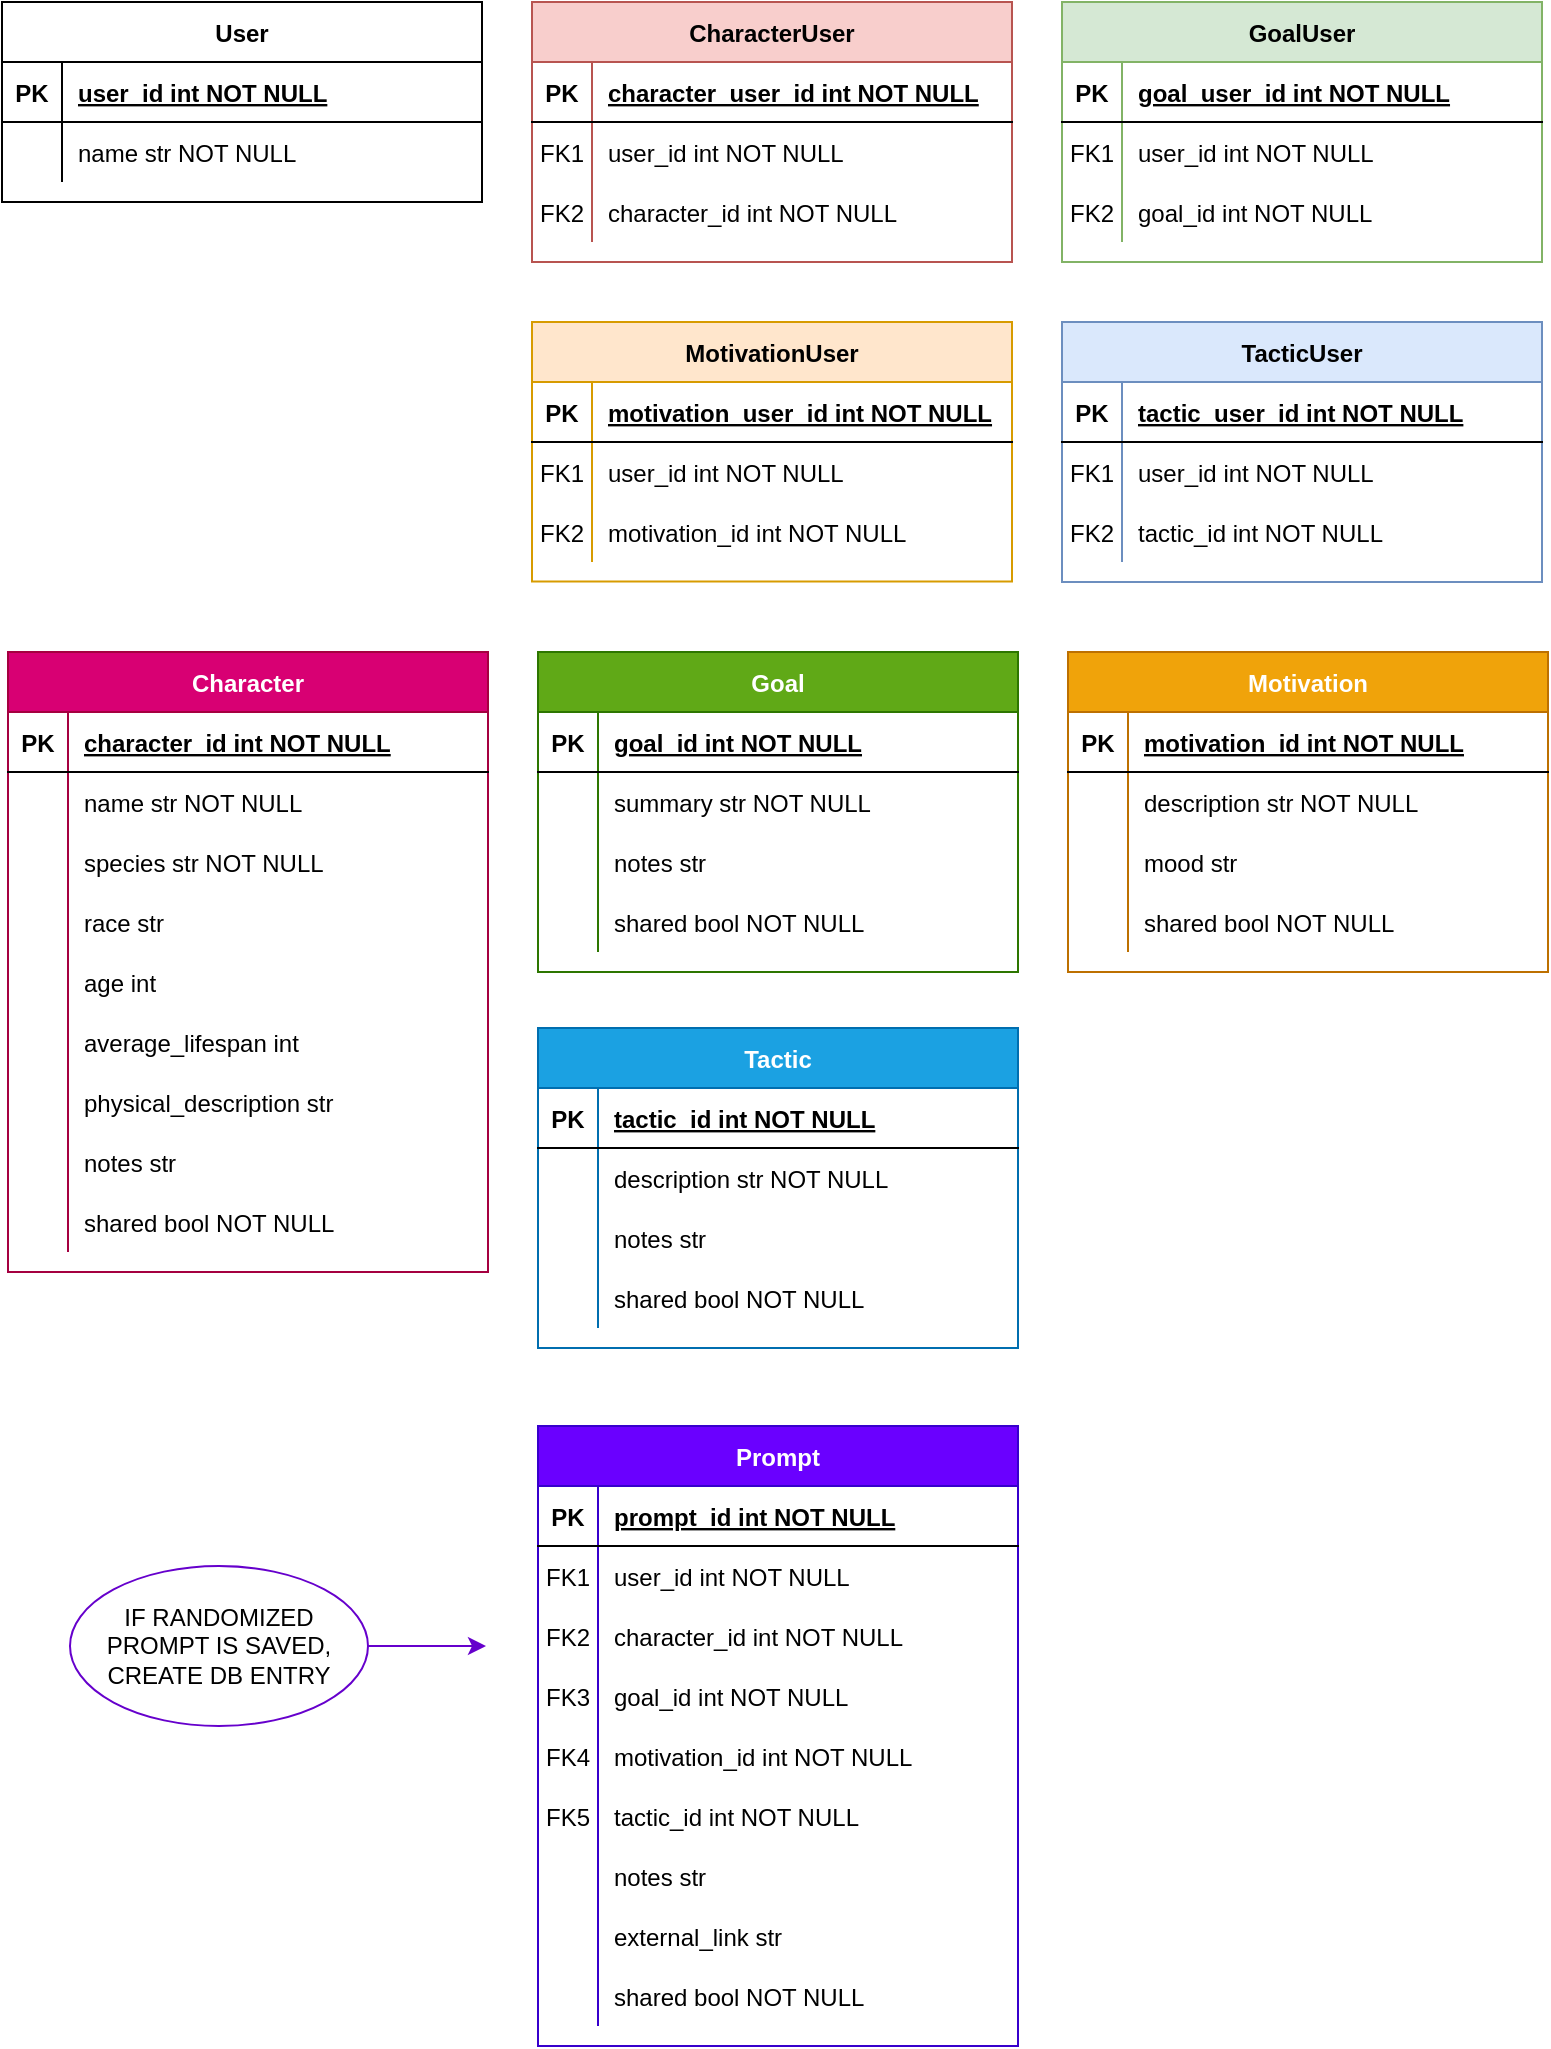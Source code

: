 <mxfile version="13.8.5" type="github">
  <diagram id="R2lEEEUBdFMjLlhIrx00" name="Page-1">
    <mxGraphModel dx="1138" dy="610" grid="0" gridSize="10" guides="1" tooltips="1" connect="1" arrows="1" fold="1" page="1" pageScale="1" pageWidth="850" pageHeight="1100" math="0" shadow="0" extFonts="Permanent Marker^https://fonts.googleapis.com/css?family=Permanent+Marker">
      <root>
        <mxCell id="0" />
        <mxCell id="1" parent="0" />
        <mxCell id="uJvdlF1b2mUdrFgOza4_-3" value="User" style="shape=table;startSize=30;container=1;collapsible=1;childLayout=tableLayout;fixedRows=1;rowLines=0;fontStyle=1;align=center;resizeLast=1;" parent="1" vertex="1">
          <mxGeometry x="40" y="37" width="240" height="100" as="geometry" />
        </mxCell>
        <mxCell id="uJvdlF1b2mUdrFgOza4_-4" value="" style="shape=partialRectangle;collapsible=0;dropTarget=0;pointerEvents=0;fillColor=none;points=[[0,0.5],[1,0.5]];portConstraint=eastwest;top=0;left=0;right=0;bottom=1;" parent="uJvdlF1b2mUdrFgOza4_-3" vertex="1">
          <mxGeometry y="30" width="240" height="30" as="geometry" />
        </mxCell>
        <mxCell id="uJvdlF1b2mUdrFgOza4_-5" value="PK" style="shape=partialRectangle;overflow=hidden;connectable=0;fillColor=none;top=0;left=0;bottom=0;right=0;fontStyle=1;" parent="uJvdlF1b2mUdrFgOza4_-4" vertex="1">
          <mxGeometry width="30" height="30" as="geometry" />
        </mxCell>
        <mxCell id="uJvdlF1b2mUdrFgOza4_-6" value="user_id int NOT NULL " style="shape=partialRectangle;overflow=hidden;connectable=0;fillColor=none;top=0;left=0;bottom=0;right=0;align=left;spacingLeft=6;fontStyle=5;" parent="uJvdlF1b2mUdrFgOza4_-4" vertex="1">
          <mxGeometry x="30" width="210" height="30" as="geometry" />
        </mxCell>
        <mxCell id="uJvdlF1b2mUdrFgOza4_-7" value="" style="shape=partialRectangle;collapsible=0;dropTarget=0;pointerEvents=0;fillColor=none;points=[[0,0.5],[1,0.5]];portConstraint=eastwest;top=0;left=0;right=0;bottom=0;" parent="uJvdlF1b2mUdrFgOza4_-3" vertex="1">
          <mxGeometry y="60" width="240" height="30" as="geometry" />
        </mxCell>
        <mxCell id="uJvdlF1b2mUdrFgOza4_-8" value="" style="shape=partialRectangle;overflow=hidden;connectable=0;fillColor=none;top=0;left=0;bottom=0;right=0;" parent="uJvdlF1b2mUdrFgOza4_-7" vertex="1">
          <mxGeometry width="30" height="30" as="geometry" />
        </mxCell>
        <mxCell id="uJvdlF1b2mUdrFgOza4_-9" value="name str NOT NULL" style="shape=partialRectangle;overflow=hidden;connectable=0;fillColor=none;top=0;left=0;bottom=0;right=0;align=left;spacingLeft=6;" parent="uJvdlF1b2mUdrFgOza4_-7" vertex="1">
          <mxGeometry x="30" width="210" height="30" as="geometry" />
        </mxCell>
        <mxCell id="C-vyLk0tnHw3VtMMgP7b-23" value="Character" style="shape=table;startSize=30;container=1;collapsible=1;childLayout=tableLayout;fixedRows=1;rowLines=0;fontStyle=1;align=center;resizeLast=1;swimlaneFillColor=none;fillColor=#d80073;strokeColor=#A50040;fontColor=#ffffff;" parent="1" vertex="1">
          <mxGeometry x="43" y="362" width="240" height="310" as="geometry">
            <mxRectangle x="120" y="120" width="100" height="30" as="alternateBounds" />
          </mxGeometry>
        </mxCell>
        <mxCell id="C-vyLk0tnHw3VtMMgP7b-24" value="" style="shape=partialRectangle;collapsible=0;dropTarget=0;pointerEvents=0;fillColor=none;points=[[0,0.5],[1,0.5]];portConstraint=eastwest;top=0;left=0;right=0;bottom=1;" parent="C-vyLk0tnHw3VtMMgP7b-23" vertex="1">
          <mxGeometry y="30" width="240" height="30" as="geometry" />
        </mxCell>
        <mxCell id="C-vyLk0tnHw3VtMMgP7b-25" value="PK" style="shape=partialRectangle;overflow=hidden;connectable=0;fillColor=none;top=0;left=0;bottom=0;right=0;fontStyle=1;" parent="C-vyLk0tnHw3VtMMgP7b-24" vertex="1">
          <mxGeometry width="30" height="30" as="geometry" />
        </mxCell>
        <mxCell id="C-vyLk0tnHw3VtMMgP7b-26" value="character_id int NOT NULL " style="shape=partialRectangle;overflow=hidden;connectable=0;fillColor=none;top=0;left=0;bottom=0;right=0;align=left;spacingLeft=6;fontStyle=5;" parent="C-vyLk0tnHw3VtMMgP7b-24" vertex="1">
          <mxGeometry x="30" width="210" height="30" as="geometry" />
        </mxCell>
        <mxCell id="C-vyLk0tnHw3VtMMgP7b-27" value="" style="shape=partialRectangle;collapsible=0;dropTarget=0;pointerEvents=0;fillColor=none;points=[[0,0.5],[1,0.5]];portConstraint=eastwest;top=0;left=0;right=0;bottom=0;" parent="C-vyLk0tnHw3VtMMgP7b-23" vertex="1">
          <mxGeometry y="60" width="240" height="30" as="geometry" />
        </mxCell>
        <mxCell id="C-vyLk0tnHw3VtMMgP7b-28" value="" style="shape=partialRectangle;overflow=hidden;connectable=0;fillColor=none;top=0;left=0;bottom=0;right=0;" parent="C-vyLk0tnHw3VtMMgP7b-27" vertex="1">
          <mxGeometry width="30" height="30" as="geometry" />
        </mxCell>
        <mxCell id="C-vyLk0tnHw3VtMMgP7b-29" value="name str NOT NULL" style="shape=partialRectangle;overflow=hidden;connectable=0;fillColor=none;top=0;left=0;bottom=0;right=0;align=left;spacingLeft=6;" parent="C-vyLk0tnHw3VtMMgP7b-27" vertex="1">
          <mxGeometry x="30" width="210" height="30" as="geometry" />
        </mxCell>
        <mxCell id="pZFOGReQUsmYjmohj3_J-4" value="" style="shape=partialRectangle;collapsible=0;dropTarget=0;pointerEvents=0;fillColor=none;points=[[0,0.5],[1,0.5]];portConstraint=eastwest;top=0;left=0;right=0;bottom=0;" parent="C-vyLk0tnHw3VtMMgP7b-23" vertex="1">
          <mxGeometry y="90" width="240" height="30" as="geometry" />
        </mxCell>
        <mxCell id="pZFOGReQUsmYjmohj3_J-5" value="" style="shape=partialRectangle;overflow=hidden;connectable=0;fillColor=none;top=0;left=0;bottom=0;right=0;" parent="pZFOGReQUsmYjmohj3_J-4" vertex="1">
          <mxGeometry width="30" height="30" as="geometry" />
        </mxCell>
        <mxCell id="pZFOGReQUsmYjmohj3_J-6" value="species str NOT NULL" style="shape=partialRectangle;overflow=hidden;connectable=0;fillColor=none;top=0;left=0;bottom=0;right=0;align=left;spacingLeft=6;" parent="pZFOGReQUsmYjmohj3_J-4" vertex="1">
          <mxGeometry x="30" width="210" height="30" as="geometry" />
        </mxCell>
        <mxCell id="pZFOGReQUsmYjmohj3_J-7" value="" style="shape=partialRectangle;collapsible=0;dropTarget=0;pointerEvents=0;fillColor=none;points=[[0,0.5],[1,0.5]];portConstraint=eastwest;top=0;left=0;right=0;bottom=0;" parent="C-vyLk0tnHw3VtMMgP7b-23" vertex="1">
          <mxGeometry y="120" width="240" height="30" as="geometry" />
        </mxCell>
        <mxCell id="pZFOGReQUsmYjmohj3_J-8" value="" style="shape=partialRectangle;overflow=hidden;connectable=0;fillColor=none;top=0;left=0;bottom=0;right=0;" parent="pZFOGReQUsmYjmohj3_J-7" vertex="1">
          <mxGeometry width="30" height="30" as="geometry" />
        </mxCell>
        <mxCell id="pZFOGReQUsmYjmohj3_J-9" value="race str" style="shape=partialRectangle;overflow=hidden;connectable=0;fillColor=none;top=0;left=0;bottom=0;right=0;align=left;spacingLeft=6;" parent="pZFOGReQUsmYjmohj3_J-7" vertex="1">
          <mxGeometry x="30" width="210" height="30" as="geometry" />
        </mxCell>
        <mxCell id="pZFOGReQUsmYjmohj3_J-10" value="" style="shape=partialRectangle;collapsible=0;dropTarget=0;pointerEvents=0;fillColor=none;points=[[0,0.5],[1,0.5]];portConstraint=eastwest;top=0;left=0;right=0;bottom=0;" parent="C-vyLk0tnHw3VtMMgP7b-23" vertex="1">
          <mxGeometry y="150" width="240" height="30" as="geometry" />
        </mxCell>
        <mxCell id="pZFOGReQUsmYjmohj3_J-11" value="" style="shape=partialRectangle;overflow=hidden;connectable=0;fillColor=none;top=0;left=0;bottom=0;right=0;" parent="pZFOGReQUsmYjmohj3_J-10" vertex="1">
          <mxGeometry width="30" height="30" as="geometry" />
        </mxCell>
        <mxCell id="pZFOGReQUsmYjmohj3_J-12" value="age int" style="shape=partialRectangle;overflow=hidden;connectable=0;fillColor=none;top=0;left=0;bottom=0;right=0;align=left;spacingLeft=6;" parent="pZFOGReQUsmYjmohj3_J-10" vertex="1">
          <mxGeometry x="30" width="210" height="30" as="geometry" />
        </mxCell>
        <mxCell id="pZFOGReQUsmYjmohj3_J-13" value="" style="shape=partialRectangle;collapsible=0;dropTarget=0;pointerEvents=0;fillColor=none;points=[[0,0.5],[1,0.5]];portConstraint=eastwest;top=0;left=0;right=0;bottom=0;" parent="C-vyLk0tnHw3VtMMgP7b-23" vertex="1">
          <mxGeometry y="180" width="240" height="30" as="geometry" />
        </mxCell>
        <mxCell id="pZFOGReQUsmYjmohj3_J-14" value="" style="shape=partialRectangle;overflow=hidden;connectable=0;fillColor=none;top=0;left=0;bottom=0;right=0;" parent="pZFOGReQUsmYjmohj3_J-13" vertex="1">
          <mxGeometry width="30" height="30" as="geometry" />
        </mxCell>
        <mxCell id="pZFOGReQUsmYjmohj3_J-15" value="average_lifespan int" style="shape=partialRectangle;overflow=hidden;connectable=0;fillColor=none;top=0;left=0;bottom=0;right=0;align=left;spacingLeft=6;" parent="pZFOGReQUsmYjmohj3_J-13" vertex="1">
          <mxGeometry x="30" width="210" height="30" as="geometry" />
        </mxCell>
        <mxCell id="pZFOGReQUsmYjmohj3_J-19" value="" style="shape=partialRectangle;collapsible=0;dropTarget=0;pointerEvents=0;fillColor=none;points=[[0,0.5],[1,0.5]];portConstraint=eastwest;top=0;left=0;right=0;bottom=0;" parent="C-vyLk0tnHw3VtMMgP7b-23" vertex="1">
          <mxGeometry y="210" width="240" height="30" as="geometry" />
        </mxCell>
        <mxCell id="pZFOGReQUsmYjmohj3_J-20" value="" style="shape=partialRectangle;overflow=hidden;connectable=0;fillColor=none;top=0;left=0;bottom=0;right=0;" parent="pZFOGReQUsmYjmohj3_J-19" vertex="1">
          <mxGeometry width="30" height="30" as="geometry" />
        </mxCell>
        <mxCell id="pZFOGReQUsmYjmohj3_J-21" value="physical_description str" style="shape=partialRectangle;overflow=hidden;connectable=0;fillColor=none;top=0;left=0;bottom=0;right=0;align=left;spacingLeft=6;" parent="pZFOGReQUsmYjmohj3_J-19" vertex="1">
          <mxGeometry x="30" width="210" height="30" as="geometry" />
        </mxCell>
        <mxCell id="pZFOGReQUsmYjmohj3_J-27" value="" style="shape=partialRectangle;collapsible=0;dropTarget=0;pointerEvents=0;fillColor=none;points=[[0,0.5],[1,0.5]];portConstraint=eastwest;top=0;left=0;right=0;bottom=0;" parent="C-vyLk0tnHw3VtMMgP7b-23" vertex="1">
          <mxGeometry y="240" width="240" height="30" as="geometry" />
        </mxCell>
        <mxCell id="pZFOGReQUsmYjmohj3_J-28" value="" style="shape=partialRectangle;overflow=hidden;connectable=0;fillColor=none;top=0;left=0;bottom=0;right=0;" parent="pZFOGReQUsmYjmohj3_J-27" vertex="1">
          <mxGeometry width="30" height="30" as="geometry" />
        </mxCell>
        <mxCell id="pZFOGReQUsmYjmohj3_J-29" value="notes str" style="shape=partialRectangle;overflow=hidden;connectable=0;fillColor=none;top=0;left=0;bottom=0;right=0;align=left;spacingLeft=6;" parent="pZFOGReQUsmYjmohj3_J-27" vertex="1">
          <mxGeometry x="30" width="210" height="30" as="geometry" />
        </mxCell>
        <mxCell id="P4Vx3YKcMHTVaxqF8o0k-19" value="" style="shape=partialRectangle;collapsible=0;dropTarget=0;pointerEvents=0;fillColor=none;points=[[0,0.5],[1,0.5]];portConstraint=eastwest;top=0;left=0;right=0;bottom=0;" vertex="1" parent="C-vyLk0tnHw3VtMMgP7b-23">
          <mxGeometry y="270" width="240" height="30" as="geometry" />
        </mxCell>
        <mxCell id="P4Vx3YKcMHTVaxqF8o0k-20" value="" style="shape=partialRectangle;overflow=hidden;connectable=0;fillColor=none;top=0;left=0;bottom=0;right=0;" vertex="1" parent="P4Vx3YKcMHTVaxqF8o0k-19">
          <mxGeometry width="30" height="30" as="geometry" />
        </mxCell>
        <mxCell id="P4Vx3YKcMHTVaxqF8o0k-21" value="shared bool NOT NULL" style="shape=partialRectangle;overflow=hidden;connectable=0;fillColor=none;top=0;left=0;bottom=0;right=0;align=left;spacingLeft=6;" vertex="1" parent="P4Vx3YKcMHTVaxqF8o0k-19">
          <mxGeometry x="30" width="210" height="30" as="geometry" />
        </mxCell>
        <mxCell id="C-vyLk0tnHw3VtMMgP7b-13" value="Goal" style="shape=table;startSize=30;container=1;collapsible=1;childLayout=tableLayout;fixedRows=1;rowLines=0;fontStyle=1;align=center;resizeLast=1;fillColor=#60a917;strokeColor=#2D7600;fontColor=#ffffff;" parent="1" vertex="1">
          <mxGeometry x="308" y="362" width="240" height="160" as="geometry" />
        </mxCell>
        <mxCell id="C-vyLk0tnHw3VtMMgP7b-14" value="" style="shape=partialRectangle;collapsible=0;dropTarget=0;pointerEvents=0;fillColor=none;points=[[0,0.5],[1,0.5]];portConstraint=eastwest;top=0;left=0;right=0;bottom=1;" parent="C-vyLk0tnHw3VtMMgP7b-13" vertex="1">
          <mxGeometry y="30" width="240" height="30" as="geometry" />
        </mxCell>
        <mxCell id="C-vyLk0tnHw3VtMMgP7b-15" value="PK" style="shape=partialRectangle;overflow=hidden;connectable=0;fillColor=none;top=0;left=0;bottom=0;right=0;fontStyle=1;" parent="C-vyLk0tnHw3VtMMgP7b-14" vertex="1">
          <mxGeometry width="30" height="30" as="geometry" />
        </mxCell>
        <mxCell id="C-vyLk0tnHw3VtMMgP7b-16" value="goal_id int NOT NULL " style="shape=partialRectangle;overflow=hidden;connectable=0;fillColor=none;top=0;left=0;bottom=0;right=0;align=left;spacingLeft=6;fontStyle=5;" parent="C-vyLk0tnHw3VtMMgP7b-14" vertex="1">
          <mxGeometry x="30" width="210" height="30" as="geometry" />
        </mxCell>
        <mxCell id="C-vyLk0tnHw3VtMMgP7b-20" value="" style="shape=partialRectangle;collapsible=0;dropTarget=0;pointerEvents=0;fillColor=none;points=[[0,0.5],[1,0.5]];portConstraint=eastwest;top=0;left=0;right=0;bottom=0;" parent="C-vyLk0tnHw3VtMMgP7b-13" vertex="1">
          <mxGeometry y="60" width="240" height="30" as="geometry" />
        </mxCell>
        <mxCell id="C-vyLk0tnHw3VtMMgP7b-21" value="" style="shape=partialRectangle;overflow=hidden;connectable=0;fillColor=none;top=0;left=0;bottom=0;right=0;" parent="C-vyLk0tnHw3VtMMgP7b-20" vertex="1">
          <mxGeometry width="30" height="30" as="geometry" />
        </mxCell>
        <mxCell id="C-vyLk0tnHw3VtMMgP7b-22" value="summary str NOT NULL" style="shape=partialRectangle;overflow=hidden;connectable=0;fillColor=none;top=0;left=0;bottom=0;right=0;align=left;spacingLeft=6;" parent="C-vyLk0tnHw3VtMMgP7b-20" vertex="1">
          <mxGeometry x="30" width="210" height="30" as="geometry" />
        </mxCell>
        <mxCell id="pZFOGReQUsmYjmohj3_J-16" value="" style="shape=partialRectangle;collapsible=0;dropTarget=0;pointerEvents=0;fillColor=none;points=[[0,0.5],[1,0.5]];portConstraint=eastwest;top=0;left=0;right=0;bottom=0;" parent="C-vyLk0tnHw3VtMMgP7b-13" vertex="1">
          <mxGeometry y="90" width="240" height="30" as="geometry" />
        </mxCell>
        <mxCell id="pZFOGReQUsmYjmohj3_J-17" value="" style="shape=partialRectangle;overflow=hidden;connectable=0;fillColor=none;top=0;left=0;bottom=0;right=0;" parent="pZFOGReQUsmYjmohj3_J-16" vertex="1">
          <mxGeometry width="30" height="30" as="geometry" />
        </mxCell>
        <mxCell id="pZFOGReQUsmYjmohj3_J-18" value="notes str" style="shape=partialRectangle;overflow=hidden;connectable=0;fillColor=none;top=0;left=0;bottom=0;right=0;align=left;spacingLeft=6;" parent="pZFOGReQUsmYjmohj3_J-16" vertex="1">
          <mxGeometry x="30" width="210" height="30" as="geometry" />
        </mxCell>
        <mxCell id="P4Vx3YKcMHTVaxqF8o0k-3" value="" style="shape=partialRectangle;collapsible=0;dropTarget=0;pointerEvents=0;fillColor=none;points=[[0,0.5],[1,0.5]];portConstraint=eastwest;top=0;left=0;right=0;bottom=0;" vertex="1" parent="C-vyLk0tnHw3VtMMgP7b-13">
          <mxGeometry y="120" width="240" height="30" as="geometry" />
        </mxCell>
        <mxCell id="P4Vx3YKcMHTVaxqF8o0k-4" value="" style="shape=partialRectangle;overflow=hidden;connectable=0;fillColor=none;top=0;left=0;bottom=0;right=0;" vertex="1" parent="P4Vx3YKcMHTVaxqF8o0k-3">
          <mxGeometry width="30" height="30" as="geometry" />
        </mxCell>
        <mxCell id="P4Vx3YKcMHTVaxqF8o0k-5" value="shared bool NOT NULL" style="shape=partialRectangle;overflow=hidden;connectable=0;fillColor=none;top=0;left=0;bottom=0;right=0;align=left;spacingLeft=6;" vertex="1" parent="P4Vx3YKcMHTVaxqF8o0k-3">
          <mxGeometry x="30" width="210" height="30" as="geometry" />
        </mxCell>
        <mxCell id="C-vyLk0tnHw3VtMMgP7b-2" value="Motivation" style="shape=table;startSize=30;container=1;collapsible=1;childLayout=tableLayout;fixedRows=1;rowLines=0;fontStyle=1;align=center;resizeLast=1;fillColor=#f0a30a;strokeColor=#BD7000;fontColor=#ffffff;" parent="1" vertex="1">
          <mxGeometry x="573" y="362" width="240" height="160" as="geometry" />
        </mxCell>
        <mxCell id="C-vyLk0tnHw3VtMMgP7b-3" value="" style="shape=partialRectangle;collapsible=0;dropTarget=0;pointerEvents=0;fillColor=none;points=[[0,0.5],[1,0.5]];portConstraint=eastwest;top=0;left=0;right=0;bottom=1;" parent="C-vyLk0tnHw3VtMMgP7b-2" vertex="1">
          <mxGeometry y="30" width="240" height="30" as="geometry" />
        </mxCell>
        <mxCell id="C-vyLk0tnHw3VtMMgP7b-4" value="PK" style="shape=partialRectangle;overflow=hidden;connectable=0;fillColor=none;top=0;left=0;bottom=0;right=0;fontStyle=1;" parent="C-vyLk0tnHw3VtMMgP7b-3" vertex="1">
          <mxGeometry width="30" height="30" as="geometry" />
        </mxCell>
        <mxCell id="C-vyLk0tnHw3VtMMgP7b-5" value="motivation_id int NOT NULL " style="shape=partialRectangle;overflow=hidden;connectable=0;fillColor=none;top=0;left=0;bottom=0;right=0;align=left;spacingLeft=6;fontStyle=5;" parent="C-vyLk0tnHw3VtMMgP7b-3" vertex="1">
          <mxGeometry x="30" width="210" height="30" as="geometry" />
        </mxCell>
        <mxCell id="pZFOGReQUsmYjmohj3_J-1" value="" style="shape=partialRectangle;collapsible=0;dropTarget=0;pointerEvents=0;fillColor=none;points=[[0,0.5],[1,0.5]];portConstraint=eastwest;top=0;left=0;right=0;bottom=0;" parent="C-vyLk0tnHw3VtMMgP7b-2" vertex="1">
          <mxGeometry y="60" width="240" height="30" as="geometry" />
        </mxCell>
        <mxCell id="pZFOGReQUsmYjmohj3_J-2" value="" style="shape=partialRectangle;overflow=hidden;connectable=0;fillColor=none;top=0;left=0;bottom=0;right=0;" parent="pZFOGReQUsmYjmohj3_J-1" vertex="1">
          <mxGeometry width="30" height="30" as="geometry" />
        </mxCell>
        <mxCell id="pZFOGReQUsmYjmohj3_J-3" value="description str NOT NULL" style="shape=partialRectangle;overflow=hidden;connectable=0;fillColor=none;top=0;left=0;bottom=0;right=0;align=left;spacingLeft=6;" parent="pZFOGReQUsmYjmohj3_J-1" vertex="1">
          <mxGeometry x="30" width="210" height="30" as="geometry" />
        </mxCell>
        <mxCell id="pZFOGReQUsmYjmohj3_J-22" value="" style="shape=partialRectangle;collapsible=0;dropTarget=0;pointerEvents=0;fillColor=none;points=[[0,0.5],[1,0.5]];portConstraint=eastwest;top=0;left=0;right=0;bottom=0;" parent="C-vyLk0tnHw3VtMMgP7b-2" vertex="1">
          <mxGeometry y="90" width="240" height="30" as="geometry" />
        </mxCell>
        <mxCell id="pZFOGReQUsmYjmohj3_J-23" value="" style="shape=partialRectangle;overflow=hidden;connectable=0;fillColor=none;top=0;left=0;bottom=0;right=0;" parent="pZFOGReQUsmYjmohj3_J-22" vertex="1">
          <mxGeometry width="30" height="30" as="geometry" />
        </mxCell>
        <mxCell id="pZFOGReQUsmYjmohj3_J-24" value="mood str" style="shape=partialRectangle;overflow=hidden;connectable=0;fillColor=none;top=0;left=0;bottom=0;right=0;align=left;spacingLeft=6;" parent="pZFOGReQUsmYjmohj3_J-22" vertex="1">
          <mxGeometry x="30" width="210" height="30" as="geometry" />
        </mxCell>
        <mxCell id="P4Vx3YKcMHTVaxqF8o0k-16" value="" style="shape=partialRectangle;collapsible=0;dropTarget=0;pointerEvents=0;fillColor=none;points=[[0,0.5],[1,0.5]];portConstraint=eastwest;top=0;left=0;right=0;bottom=0;" vertex="1" parent="C-vyLk0tnHw3VtMMgP7b-2">
          <mxGeometry y="120" width="240" height="30" as="geometry" />
        </mxCell>
        <mxCell id="P4Vx3YKcMHTVaxqF8o0k-17" value="" style="shape=partialRectangle;overflow=hidden;connectable=0;fillColor=none;top=0;left=0;bottom=0;right=0;" vertex="1" parent="P4Vx3YKcMHTVaxqF8o0k-16">
          <mxGeometry width="30" height="30" as="geometry" />
        </mxCell>
        <mxCell id="P4Vx3YKcMHTVaxqF8o0k-18" value="shared bool NOT NULL" style="shape=partialRectangle;overflow=hidden;connectable=0;fillColor=none;top=0;left=0;bottom=0;right=0;align=left;spacingLeft=6;" vertex="1" parent="P4Vx3YKcMHTVaxqF8o0k-16">
          <mxGeometry x="30" width="210" height="30" as="geometry" />
        </mxCell>
        <mxCell id="uJvdlF1b2mUdrFgOza4_-52" value="Tactic" style="shape=table;startSize=30;container=1;collapsible=1;childLayout=tableLayout;fixedRows=1;rowLines=0;fontStyle=1;align=center;resizeLast=1;fillColor=#1ba1e2;strokeColor=#006EAF;fontColor=#ffffff;" parent="1" vertex="1">
          <mxGeometry x="308" y="550" width="240" height="160" as="geometry" />
        </mxCell>
        <mxCell id="uJvdlF1b2mUdrFgOza4_-53" value="" style="shape=partialRectangle;collapsible=0;dropTarget=0;pointerEvents=0;fillColor=none;points=[[0,0.5],[1,0.5]];portConstraint=eastwest;top=0;left=0;right=0;bottom=1;" parent="uJvdlF1b2mUdrFgOza4_-52" vertex="1">
          <mxGeometry y="30" width="240" height="30" as="geometry" />
        </mxCell>
        <mxCell id="uJvdlF1b2mUdrFgOza4_-54" value="PK" style="shape=partialRectangle;overflow=hidden;connectable=0;fillColor=none;top=0;left=0;bottom=0;right=0;fontStyle=1;" parent="uJvdlF1b2mUdrFgOza4_-53" vertex="1">
          <mxGeometry width="30" height="30" as="geometry" />
        </mxCell>
        <mxCell id="uJvdlF1b2mUdrFgOza4_-55" value="tactic_id int NOT NULL " style="shape=partialRectangle;overflow=hidden;connectable=0;fillColor=none;top=0;left=0;bottom=0;right=0;align=left;spacingLeft=6;fontStyle=5;" parent="uJvdlF1b2mUdrFgOza4_-53" vertex="1">
          <mxGeometry x="30" width="210" height="30" as="geometry" />
        </mxCell>
        <mxCell id="uJvdlF1b2mUdrFgOza4_-56" value="" style="shape=partialRectangle;collapsible=0;dropTarget=0;pointerEvents=0;fillColor=none;points=[[0,0.5],[1,0.5]];portConstraint=eastwest;top=0;left=0;right=0;bottom=0;" parent="uJvdlF1b2mUdrFgOza4_-52" vertex="1">
          <mxGeometry y="60" width="240" height="30" as="geometry" />
        </mxCell>
        <mxCell id="uJvdlF1b2mUdrFgOza4_-57" value="" style="shape=partialRectangle;overflow=hidden;connectable=0;fillColor=none;top=0;left=0;bottom=0;right=0;" parent="uJvdlF1b2mUdrFgOza4_-56" vertex="1">
          <mxGeometry width="30" height="30" as="geometry" />
        </mxCell>
        <mxCell id="uJvdlF1b2mUdrFgOza4_-58" value="description str NOT NULL" style="shape=partialRectangle;overflow=hidden;connectable=0;fillColor=none;top=0;left=0;bottom=0;right=0;align=left;spacingLeft=6;" parent="uJvdlF1b2mUdrFgOza4_-56" vertex="1">
          <mxGeometry x="30" width="210" height="30" as="geometry" />
        </mxCell>
        <mxCell id="uJvdlF1b2mUdrFgOza4_-59" value="" style="shape=partialRectangle;collapsible=0;dropTarget=0;pointerEvents=0;fillColor=none;points=[[0,0.5],[1,0.5]];portConstraint=eastwest;top=0;left=0;right=0;bottom=0;" parent="uJvdlF1b2mUdrFgOza4_-52" vertex="1">
          <mxGeometry y="90" width="240" height="30" as="geometry" />
        </mxCell>
        <mxCell id="uJvdlF1b2mUdrFgOza4_-60" value="" style="shape=partialRectangle;overflow=hidden;connectable=0;fillColor=none;top=0;left=0;bottom=0;right=0;" parent="uJvdlF1b2mUdrFgOza4_-59" vertex="1">
          <mxGeometry width="30" height="30" as="geometry" />
        </mxCell>
        <mxCell id="uJvdlF1b2mUdrFgOza4_-61" value="notes str" style="shape=partialRectangle;overflow=hidden;connectable=0;fillColor=none;top=0;left=0;bottom=0;right=0;align=left;spacingLeft=6;" parent="uJvdlF1b2mUdrFgOza4_-59" vertex="1">
          <mxGeometry x="30" width="210" height="30" as="geometry" />
        </mxCell>
        <mxCell id="P4Vx3YKcMHTVaxqF8o0k-22" value="" style="shape=partialRectangle;collapsible=0;dropTarget=0;pointerEvents=0;fillColor=none;points=[[0,0.5],[1,0.5]];portConstraint=eastwest;top=0;left=0;right=0;bottom=0;" vertex="1" parent="uJvdlF1b2mUdrFgOza4_-52">
          <mxGeometry y="120" width="240" height="30" as="geometry" />
        </mxCell>
        <mxCell id="P4Vx3YKcMHTVaxqF8o0k-23" value="" style="shape=partialRectangle;overflow=hidden;connectable=0;fillColor=none;top=0;left=0;bottom=0;right=0;" vertex="1" parent="P4Vx3YKcMHTVaxqF8o0k-22">
          <mxGeometry width="30" height="30" as="geometry" />
        </mxCell>
        <mxCell id="P4Vx3YKcMHTVaxqF8o0k-24" value="shared bool NOT NULL" style="shape=partialRectangle;overflow=hidden;connectable=0;fillColor=none;top=0;left=0;bottom=0;right=0;align=left;spacingLeft=6;" vertex="1" parent="P4Vx3YKcMHTVaxqF8o0k-22">
          <mxGeometry x="30" width="210" height="30" as="geometry" />
        </mxCell>
        <mxCell id="uJvdlF1b2mUdrFgOza4_-62" value="CharacterUser" style="shape=table;startSize=30;container=1;collapsible=1;childLayout=tableLayout;fixedRows=1;rowLines=0;fontStyle=1;align=center;resizeLast=1;fillColor=#f8cecc;strokeColor=#b85450;" parent="1" vertex="1">
          <mxGeometry x="305" y="37" width="240" height="130" as="geometry" />
        </mxCell>
        <mxCell id="uJvdlF1b2mUdrFgOza4_-63" value="" style="shape=partialRectangle;collapsible=0;dropTarget=0;pointerEvents=0;fillColor=none;points=[[0,0.5],[1,0.5]];portConstraint=eastwest;top=0;left=0;right=0;bottom=1;" parent="uJvdlF1b2mUdrFgOza4_-62" vertex="1">
          <mxGeometry y="30" width="240" height="30" as="geometry" />
        </mxCell>
        <mxCell id="uJvdlF1b2mUdrFgOza4_-64" value="PK" style="shape=partialRectangle;overflow=hidden;connectable=0;fillColor=none;top=0;left=0;bottom=0;right=0;fontStyle=1;" parent="uJvdlF1b2mUdrFgOza4_-63" vertex="1">
          <mxGeometry width="30" height="30" as="geometry" />
        </mxCell>
        <mxCell id="uJvdlF1b2mUdrFgOza4_-65" value="character_user_id int NOT NULL " style="shape=partialRectangle;overflow=hidden;connectable=0;fillColor=none;top=0;left=0;bottom=0;right=0;align=left;spacingLeft=6;fontStyle=5;" parent="uJvdlF1b2mUdrFgOza4_-63" vertex="1">
          <mxGeometry x="30" width="210" height="30" as="geometry" />
        </mxCell>
        <mxCell id="uJvdlF1b2mUdrFgOza4_-66" value="" style="shape=partialRectangle;collapsible=0;dropTarget=0;pointerEvents=0;fillColor=none;points=[[0,0.5],[1,0.5]];portConstraint=eastwest;top=0;left=0;right=0;bottom=0;" parent="uJvdlF1b2mUdrFgOza4_-62" vertex="1">
          <mxGeometry y="60" width="240" height="30" as="geometry" />
        </mxCell>
        <mxCell id="uJvdlF1b2mUdrFgOza4_-67" value="FK1" style="shape=partialRectangle;overflow=hidden;connectable=0;fillColor=none;top=0;left=0;bottom=0;right=0;" parent="uJvdlF1b2mUdrFgOza4_-66" vertex="1">
          <mxGeometry width="30" height="30" as="geometry" />
        </mxCell>
        <mxCell id="uJvdlF1b2mUdrFgOza4_-68" value="user_id int NOT NULL" style="shape=partialRectangle;overflow=hidden;connectable=0;fillColor=none;top=0;left=0;bottom=0;right=0;align=left;spacingLeft=6;" parent="uJvdlF1b2mUdrFgOza4_-66" vertex="1">
          <mxGeometry x="30" width="210" height="30" as="geometry" />
        </mxCell>
        <mxCell id="uJvdlF1b2mUdrFgOza4_-99" value="" style="shape=partialRectangle;collapsible=0;dropTarget=0;pointerEvents=0;fillColor=none;points=[[0,0.5],[1,0.5]];portConstraint=eastwest;top=0;left=0;right=0;bottom=0;" parent="uJvdlF1b2mUdrFgOza4_-62" vertex="1">
          <mxGeometry y="90" width="240" height="30" as="geometry" />
        </mxCell>
        <mxCell id="uJvdlF1b2mUdrFgOza4_-100" value="FK2" style="shape=partialRectangle;overflow=hidden;connectable=0;fillColor=none;top=0;left=0;bottom=0;right=0;" parent="uJvdlF1b2mUdrFgOza4_-99" vertex="1">
          <mxGeometry width="30" height="30" as="geometry" />
        </mxCell>
        <mxCell id="uJvdlF1b2mUdrFgOza4_-101" value="character_id int NOT NULL" style="shape=partialRectangle;overflow=hidden;connectable=0;fillColor=none;top=0;left=0;bottom=0;right=0;align=left;spacingLeft=6;" parent="uJvdlF1b2mUdrFgOza4_-99" vertex="1">
          <mxGeometry x="30" width="210" height="30" as="geometry" />
        </mxCell>
        <mxCell id="uJvdlF1b2mUdrFgOza4_-83" value="TacticUser" style="shape=table;startSize=30;container=1;collapsible=1;childLayout=tableLayout;fixedRows=1;rowLines=0;fontStyle=1;align=center;resizeLast=1;fillColor=#dae8fc;strokeColor=#6c8ebf;" parent="1" vertex="1">
          <mxGeometry x="570" y="197" width="240" height="130" as="geometry" />
        </mxCell>
        <mxCell id="uJvdlF1b2mUdrFgOza4_-84" value="" style="shape=partialRectangle;collapsible=0;dropTarget=0;pointerEvents=0;fillColor=none;points=[[0,0.5],[1,0.5]];portConstraint=eastwest;top=0;left=0;right=0;bottom=1;" parent="uJvdlF1b2mUdrFgOza4_-83" vertex="1">
          <mxGeometry y="30" width="240" height="30" as="geometry" />
        </mxCell>
        <mxCell id="uJvdlF1b2mUdrFgOza4_-85" value="PK" style="shape=partialRectangle;overflow=hidden;connectable=0;fillColor=none;top=0;left=0;bottom=0;right=0;fontStyle=1;" parent="uJvdlF1b2mUdrFgOza4_-84" vertex="1">
          <mxGeometry width="30" height="30" as="geometry" />
        </mxCell>
        <mxCell id="uJvdlF1b2mUdrFgOza4_-86" value="tactic_user_id int NOT NULL " style="shape=partialRectangle;overflow=hidden;connectable=0;fillColor=none;top=0;left=0;bottom=0;right=0;align=left;spacingLeft=6;fontStyle=5;" parent="uJvdlF1b2mUdrFgOza4_-84" vertex="1">
          <mxGeometry x="30" width="210" height="30" as="geometry" />
        </mxCell>
        <mxCell id="uJvdlF1b2mUdrFgOza4_-87" value="" style="shape=partialRectangle;collapsible=0;dropTarget=0;pointerEvents=0;fillColor=none;points=[[0,0.5],[1,0.5]];portConstraint=eastwest;top=0;left=0;right=0;bottom=0;" parent="uJvdlF1b2mUdrFgOza4_-83" vertex="1">
          <mxGeometry y="60" width="240" height="30" as="geometry" />
        </mxCell>
        <mxCell id="uJvdlF1b2mUdrFgOza4_-88" value="FK1" style="shape=partialRectangle;overflow=hidden;connectable=0;fillColor=none;top=0;left=0;bottom=0;right=0;" parent="uJvdlF1b2mUdrFgOza4_-87" vertex="1">
          <mxGeometry width="30" height="30" as="geometry" />
        </mxCell>
        <mxCell id="uJvdlF1b2mUdrFgOza4_-89" value="user_id int NOT NULL" style="shape=partialRectangle;overflow=hidden;connectable=0;fillColor=none;top=0;left=0;bottom=0;right=0;align=left;spacingLeft=6;" parent="uJvdlF1b2mUdrFgOza4_-87" vertex="1">
          <mxGeometry x="30" width="210" height="30" as="geometry" />
        </mxCell>
        <mxCell id="uJvdlF1b2mUdrFgOza4_-90" value="" style="shape=partialRectangle;collapsible=0;dropTarget=0;pointerEvents=0;fillColor=none;points=[[0,0.5],[1,0.5]];portConstraint=eastwest;top=0;left=0;right=0;bottom=0;" parent="uJvdlF1b2mUdrFgOza4_-83" vertex="1">
          <mxGeometry y="90" width="240" height="30" as="geometry" />
        </mxCell>
        <mxCell id="uJvdlF1b2mUdrFgOza4_-91" value="FK2" style="shape=partialRectangle;overflow=hidden;connectable=0;fillColor=none;top=0;left=0;bottom=0;right=0;" parent="uJvdlF1b2mUdrFgOza4_-90" vertex="1">
          <mxGeometry width="30" height="30" as="geometry" />
        </mxCell>
        <mxCell id="uJvdlF1b2mUdrFgOza4_-92" value="tactic_id int NOT NULL" style="shape=partialRectangle;overflow=hidden;connectable=0;fillColor=none;top=0;left=0;bottom=0;right=0;align=left;spacingLeft=6;" parent="uJvdlF1b2mUdrFgOza4_-90" vertex="1">
          <mxGeometry x="30" width="210" height="30" as="geometry" />
        </mxCell>
        <mxCell id="uJvdlF1b2mUdrFgOza4_-69" value="GoalUser" style="shape=table;startSize=30;container=1;collapsible=1;childLayout=tableLayout;fixedRows=1;rowLines=0;fontStyle=1;align=center;resizeLast=1;fillColor=#d5e8d4;strokeColor=#82b366;" parent="1" vertex="1">
          <mxGeometry x="570" y="37" width="240" height="130" as="geometry" />
        </mxCell>
        <mxCell id="uJvdlF1b2mUdrFgOza4_-70" value="" style="shape=partialRectangle;collapsible=0;dropTarget=0;pointerEvents=0;fillColor=none;points=[[0,0.5],[1,0.5]];portConstraint=eastwest;top=0;left=0;right=0;bottom=1;" parent="uJvdlF1b2mUdrFgOza4_-69" vertex="1">
          <mxGeometry y="30" width="240" height="30" as="geometry" />
        </mxCell>
        <mxCell id="uJvdlF1b2mUdrFgOza4_-71" value="PK" style="shape=partialRectangle;overflow=hidden;connectable=0;fillColor=none;top=0;left=0;bottom=0;right=0;fontStyle=1;" parent="uJvdlF1b2mUdrFgOza4_-70" vertex="1">
          <mxGeometry width="30" height="30" as="geometry" />
        </mxCell>
        <mxCell id="uJvdlF1b2mUdrFgOza4_-72" value="goal_user_id int NOT NULL " style="shape=partialRectangle;overflow=hidden;connectable=0;fillColor=none;top=0;left=0;bottom=0;right=0;align=left;spacingLeft=6;fontStyle=5;" parent="uJvdlF1b2mUdrFgOza4_-70" vertex="1">
          <mxGeometry x="30" width="210" height="30" as="geometry" />
        </mxCell>
        <mxCell id="uJvdlF1b2mUdrFgOza4_-73" value="" style="shape=partialRectangle;collapsible=0;dropTarget=0;pointerEvents=0;fillColor=none;points=[[0,0.5],[1,0.5]];portConstraint=eastwest;top=0;left=0;right=0;bottom=0;" parent="uJvdlF1b2mUdrFgOza4_-69" vertex="1">
          <mxGeometry y="60" width="240" height="30" as="geometry" />
        </mxCell>
        <mxCell id="uJvdlF1b2mUdrFgOza4_-74" value="FK1" style="shape=partialRectangle;overflow=hidden;connectable=0;fillColor=none;top=0;left=0;bottom=0;right=0;" parent="uJvdlF1b2mUdrFgOza4_-73" vertex="1">
          <mxGeometry width="30" height="30" as="geometry" />
        </mxCell>
        <mxCell id="uJvdlF1b2mUdrFgOza4_-75" value="user_id int NOT NULL" style="shape=partialRectangle;overflow=hidden;connectable=0;fillColor=none;top=0;left=0;bottom=0;right=0;align=left;spacingLeft=6;" parent="uJvdlF1b2mUdrFgOza4_-73" vertex="1">
          <mxGeometry x="30" width="210" height="30" as="geometry" />
        </mxCell>
        <mxCell id="uJvdlF1b2mUdrFgOza4_-96" value="" style="shape=partialRectangle;collapsible=0;dropTarget=0;pointerEvents=0;fillColor=none;points=[[0,0.5],[1,0.5]];portConstraint=eastwest;top=0;left=0;right=0;bottom=0;" parent="uJvdlF1b2mUdrFgOza4_-69" vertex="1">
          <mxGeometry y="90" width="240" height="30" as="geometry" />
        </mxCell>
        <mxCell id="uJvdlF1b2mUdrFgOza4_-97" value="FK2" style="shape=partialRectangle;overflow=hidden;connectable=0;fillColor=none;top=0;left=0;bottom=0;right=0;" parent="uJvdlF1b2mUdrFgOza4_-96" vertex="1">
          <mxGeometry width="30" height="30" as="geometry" />
        </mxCell>
        <mxCell id="uJvdlF1b2mUdrFgOza4_-98" value="goal_id int NOT NULL" style="shape=partialRectangle;overflow=hidden;connectable=0;fillColor=none;top=0;left=0;bottom=0;right=0;align=left;spacingLeft=6;" parent="uJvdlF1b2mUdrFgOza4_-96" vertex="1">
          <mxGeometry x="30" width="210" height="30" as="geometry" />
        </mxCell>
        <mxCell id="uJvdlF1b2mUdrFgOza4_-76" value="MotivationUser" style="shape=table;startSize=30;container=1;collapsible=1;childLayout=tableLayout;fixedRows=1;rowLines=0;fontStyle=1;align=center;resizeLast=1;fillColor=#ffe6cc;strokeColor=#d79b00;" parent="1" vertex="1">
          <mxGeometry x="305" y="197" width="240" height="129.75" as="geometry" />
        </mxCell>
        <mxCell id="uJvdlF1b2mUdrFgOza4_-77" value="" style="shape=partialRectangle;collapsible=0;dropTarget=0;pointerEvents=0;fillColor=none;points=[[0,0.5],[1,0.5]];portConstraint=eastwest;top=0;left=0;right=0;bottom=1;" parent="uJvdlF1b2mUdrFgOza4_-76" vertex="1">
          <mxGeometry y="30" width="240" height="30" as="geometry" />
        </mxCell>
        <mxCell id="uJvdlF1b2mUdrFgOza4_-78" value="PK" style="shape=partialRectangle;overflow=hidden;connectable=0;fillColor=none;top=0;left=0;bottom=0;right=0;fontStyle=1;" parent="uJvdlF1b2mUdrFgOza4_-77" vertex="1">
          <mxGeometry width="30" height="30" as="geometry" />
        </mxCell>
        <mxCell id="uJvdlF1b2mUdrFgOza4_-79" value="motivation_user_id int NOT NULL " style="shape=partialRectangle;overflow=hidden;connectable=0;fillColor=none;top=0;left=0;bottom=0;right=0;align=left;spacingLeft=6;fontStyle=5;" parent="uJvdlF1b2mUdrFgOza4_-77" vertex="1">
          <mxGeometry x="30" width="210" height="30" as="geometry" />
        </mxCell>
        <mxCell id="uJvdlF1b2mUdrFgOza4_-80" value="" style="shape=partialRectangle;collapsible=0;dropTarget=0;pointerEvents=0;fillColor=none;points=[[0,0.5],[1,0.5]];portConstraint=eastwest;top=0;left=0;right=0;bottom=0;" parent="uJvdlF1b2mUdrFgOza4_-76" vertex="1">
          <mxGeometry y="60" width="240" height="30" as="geometry" />
        </mxCell>
        <mxCell id="uJvdlF1b2mUdrFgOza4_-81" value="FK1" style="shape=partialRectangle;overflow=hidden;connectable=0;fillColor=none;top=0;left=0;bottom=0;right=0;" parent="uJvdlF1b2mUdrFgOza4_-80" vertex="1">
          <mxGeometry width="30" height="30" as="geometry" />
        </mxCell>
        <mxCell id="uJvdlF1b2mUdrFgOza4_-82" value="user_id int NOT NULL" style="shape=partialRectangle;overflow=hidden;connectable=0;fillColor=none;top=0;left=0;bottom=0;right=0;align=left;spacingLeft=6;" parent="uJvdlF1b2mUdrFgOza4_-80" vertex="1">
          <mxGeometry x="30" width="210" height="30" as="geometry" />
        </mxCell>
        <mxCell id="uJvdlF1b2mUdrFgOza4_-93" value="" style="shape=partialRectangle;collapsible=0;dropTarget=0;pointerEvents=0;fillColor=none;points=[[0,0.5],[1,0.5]];portConstraint=eastwest;top=0;left=0;right=0;bottom=0;" parent="uJvdlF1b2mUdrFgOza4_-76" vertex="1">
          <mxGeometry y="90" width="240" height="30" as="geometry" />
        </mxCell>
        <mxCell id="uJvdlF1b2mUdrFgOza4_-94" value="FK2" style="shape=partialRectangle;overflow=hidden;connectable=0;fillColor=none;top=0;left=0;bottom=0;right=0;" parent="uJvdlF1b2mUdrFgOza4_-93" vertex="1">
          <mxGeometry width="30" height="30" as="geometry" />
        </mxCell>
        <mxCell id="uJvdlF1b2mUdrFgOza4_-95" value="motivation_id int NOT NULL" style="shape=partialRectangle;overflow=hidden;connectable=0;fillColor=none;top=0;left=0;bottom=0;right=0;align=left;spacingLeft=6;" parent="uJvdlF1b2mUdrFgOza4_-93" vertex="1">
          <mxGeometry x="30" width="210" height="30" as="geometry" />
        </mxCell>
        <mxCell id="uJvdlF1b2mUdrFgOza4_-151" style="edgeStyle=orthogonalEdgeStyle;orthogonalLoop=1;jettySize=auto;html=1;rounded=0;strokeColor=#6600CC;" parent="1" source="uJvdlF1b2mUdrFgOza4_-149" edge="1">
          <mxGeometry relative="1" as="geometry">
            <mxPoint x="282" y="859" as="targetPoint" />
          </mxGeometry>
        </mxCell>
        <mxCell id="uJvdlF1b2mUdrFgOza4_-149" value="IF RANDOMIZED PROMPT IS SAVED,&lt;br&gt;CREATE DB ENTRY" style="ellipse;whiteSpace=wrap;html=1;strokeColor=#6600CC;" parent="1" vertex="1">
          <mxGeometry x="74" y="819" width="149" height="80" as="geometry" />
        </mxCell>
        <mxCell id="uJvdlF1b2mUdrFgOza4_-124" value="Prompt" style="shape=table;startSize=30;container=1;collapsible=1;childLayout=tableLayout;fixedRows=1;rowLines=0;fontStyle=1;align=center;resizeLast=1;swimlaneFillColor=none;fillColor=#6a00ff;strokeColor=#3700CC;fontColor=#ffffff;" parent="1" vertex="1">
          <mxGeometry x="308" y="749" width="240" height="310" as="geometry">
            <mxRectangle x="120" y="120" width="100" height="30" as="alternateBounds" />
          </mxGeometry>
        </mxCell>
        <mxCell id="uJvdlF1b2mUdrFgOza4_-125" value="" style="shape=partialRectangle;collapsible=0;dropTarget=0;pointerEvents=0;fillColor=none;points=[[0,0.5],[1,0.5]];portConstraint=eastwest;top=0;left=0;right=0;bottom=1;" parent="uJvdlF1b2mUdrFgOza4_-124" vertex="1">
          <mxGeometry y="30" width="240" height="30" as="geometry" />
        </mxCell>
        <mxCell id="uJvdlF1b2mUdrFgOza4_-126" value="PK" style="shape=partialRectangle;overflow=hidden;connectable=0;fillColor=none;top=0;left=0;bottom=0;right=0;fontStyle=1;" parent="uJvdlF1b2mUdrFgOza4_-125" vertex="1">
          <mxGeometry width="30" height="30" as="geometry" />
        </mxCell>
        <mxCell id="uJvdlF1b2mUdrFgOza4_-127" value="prompt_id int NOT NULL " style="shape=partialRectangle;overflow=hidden;connectable=0;fillColor=none;top=0;left=0;bottom=0;right=0;align=left;spacingLeft=6;fontStyle=5;" parent="uJvdlF1b2mUdrFgOza4_-125" vertex="1">
          <mxGeometry x="30" width="210" height="30" as="geometry" />
        </mxCell>
        <mxCell id="uJvdlF1b2mUdrFgOza4_-128" value="" style="shape=partialRectangle;collapsible=0;dropTarget=0;pointerEvents=0;fillColor=none;points=[[0,0.5],[1,0.5]];portConstraint=eastwest;top=0;left=0;right=0;bottom=0;" parent="uJvdlF1b2mUdrFgOza4_-124" vertex="1">
          <mxGeometry y="60" width="240" height="30" as="geometry" />
        </mxCell>
        <mxCell id="uJvdlF1b2mUdrFgOza4_-129" value="FK1" style="shape=partialRectangle;overflow=hidden;connectable=0;fillColor=none;top=0;left=0;bottom=0;right=0;" parent="uJvdlF1b2mUdrFgOza4_-128" vertex="1">
          <mxGeometry width="30" height="30" as="geometry" />
        </mxCell>
        <mxCell id="uJvdlF1b2mUdrFgOza4_-130" value="user_id int NOT NULL" style="shape=partialRectangle;overflow=hidden;connectable=0;fillColor=none;top=0;left=0;bottom=0;right=0;align=left;spacingLeft=6;" parent="uJvdlF1b2mUdrFgOza4_-128" vertex="1">
          <mxGeometry x="30" width="210" height="30" as="geometry" />
        </mxCell>
        <mxCell id="uJvdlF1b2mUdrFgOza4_-131" value="" style="shape=partialRectangle;collapsible=0;dropTarget=0;pointerEvents=0;fillColor=none;points=[[0,0.5],[1,0.5]];portConstraint=eastwest;top=0;left=0;right=0;bottom=0;" parent="uJvdlF1b2mUdrFgOza4_-124" vertex="1">
          <mxGeometry y="90" width="240" height="30" as="geometry" />
        </mxCell>
        <mxCell id="uJvdlF1b2mUdrFgOza4_-132" value="FK2" style="shape=partialRectangle;overflow=hidden;connectable=0;fillColor=none;top=0;left=0;bottom=0;right=0;" parent="uJvdlF1b2mUdrFgOza4_-131" vertex="1">
          <mxGeometry width="30" height="30" as="geometry" />
        </mxCell>
        <mxCell id="uJvdlF1b2mUdrFgOza4_-133" value="character_id int NOT NULL" style="shape=partialRectangle;overflow=hidden;connectable=0;fillColor=none;top=0;left=0;bottom=0;right=0;align=left;spacingLeft=6;" parent="uJvdlF1b2mUdrFgOza4_-131" vertex="1">
          <mxGeometry x="30" width="210" height="30" as="geometry" />
        </mxCell>
        <mxCell id="uJvdlF1b2mUdrFgOza4_-134" value="" style="shape=partialRectangle;collapsible=0;dropTarget=0;pointerEvents=0;fillColor=none;points=[[0,0.5],[1,0.5]];portConstraint=eastwest;top=0;left=0;right=0;bottom=0;" parent="uJvdlF1b2mUdrFgOza4_-124" vertex="1">
          <mxGeometry y="120" width="240" height="30" as="geometry" />
        </mxCell>
        <mxCell id="uJvdlF1b2mUdrFgOza4_-135" value="FK3" style="shape=partialRectangle;overflow=hidden;connectable=0;fillColor=none;top=0;left=0;bottom=0;right=0;" parent="uJvdlF1b2mUdrFgOza4_-134" vertex="1">
          <mxGeometry width="30" height="30" as="geometry" />
        </mxCell>
        <mxCell id="uJvdlF1b2mUdrFgOza4_-136" value="goal_id int NOT NULL" style="shape=partialRectangle;overflow=hidden;connectable=0;fillColor=none;top=0;left=0;bottom=0;right=0;align=left;spacingLeft=6;" parent="uJvdlF1b2mUdrFgOza4_-134" vertex="1">
          <mxGeometry x="30" width="210" height="30" as="geometry" />
        </mxCell>
        <mxCell id="uJvdlF1b2mUdrFgOza4_-137" value="" style="shape=partialRectangle;collapsible=0;dropTarget=0;pointerEvents=0;fillColor=none;points=[[0,0.5],[1,0.5]];portConstraint=eastwest;top=0;left=0;right=0;bottom=0;" parent="uJvdlF1b2mUdrFgOza4_-124" vertex="1">
          <mxGeometry y="150" width="240" height="30" as="geometry" />
        </mxCell>
        <mxCell id="uJvdlF1b2mUdrFgOza4_-138" value="FK4" style="shape=partialRectangle;overflow=hidden;connectable=0;fillColor=none;top=0;left=0;bottom=0;right=0;" parent="uJvdlF1b2mUdrFgOza4_-137" vertex="1">
          <mxGeometry width="30" height="30" as="geometry" />
        </mxCell>
        <mxCell id="uJvdlF1b2mUdrFgOza4_-139" value="motivation_id int NOT NULL" style="shape=partialRectangle;overflow=hidden;connectable=0;fillColor=none;top=0;left=0;bottom=0;right=0;align=left;spacingLeft=6;" parent="uJvdlF1b2mUdrFgOza4_-137" vertex="1">
          <mxGeometry x="30" width="210" height="30" as="geometry" />
        </mxCell>
        <mxCell id="uJvdlF1b2mUdrFgOza4_-140" value="" style="shape=partialRectangle;collapsible=0;dropTarget=0;pointerEvents=0;fillColor=none;points=[[0,0.5],[1,0.5]];portConstraint=eastwest;top=0;left=0;right=0;bottom=0;" parent="uJvdlF1b2mUdrFgOza4_-124" vertex="1">
          <mxGeometry y="180" width="240" height="30" as="geometry" />
        </mxCell>
        <mxCell id="uJvdlF1b2mUdrFgOza4_-141" value="FK5" style="shape=partialRectangle;overflow=hidden;connectable=0;fillColor=none;top=0;left=0;bottom=0;right=0;" parent="uJvdlF1b2mUdrFgOza4_-140" vertex="1">
          <mxGeometry width="30" height="30" as="geometry" />
        </mxCell>
        <mxCell id="uJvdlF1b2mUdrFgOza4_-142" value="tactic_id int NOT NULL" style="shape=partialRectangle;overflow=hidden;connectable=0;fillColor=none;top=0;left=0;bottom=0;right=0;align=left;spacingLeft=6;" parent="uJvdlF1b2mUdrFgOza4_-140" vertex="1">
          <mxGeometry x="30" width="210" height="30" as="geometry" />
        </mxCell>
        <mxCell id="uJvdlF1b2mUdrFgOza4_-146" value="" style="shape=partialRectangle;collapsible=0;dropTarget=0;pointerEvents=0;fillColor=none;points=[[0,0.5],[1,0.5]];portConstraint=eastwest;top=0;left=0;right=0;bottom=0;" parent="uJvdlF1b2mUdrFgOza4_-124" vertex="1">
          <mxGeometry y="210" width="240" height="30" as="geometry" />
        </mxCell>
        <mxCell id="uJvdlF1b2mUdrFgOza4_-147" value="" style="shape=partialRectangle;overflow=hidden;connectable=0;fillColor=none;top=0;left=0;bottom=0;right=0;" parent="uJvdlF1b2mUdrFgOza4_-146" vertex="1">
          <mxGeometry width="30" height="30" as="geometry" />
        </mxCell>
        <mxCell id="uJvdlF1b2mUdrFgOza4_-148" value="notes str" style="shape=partialRectangle;overflow=hidden;connectable=0;fillColor=none;top=0;left=0;bottom=0;right=0;align=left;spacingLeft=6;" parent="uJvdlF1b2mUdrFgOza4_-146" vertex="1">
          <mxGeometry x="30" width="210" height="30" as="geometry" />
        </mxCell>
        <mxCell id="5Co3t9KvrL08pJ7tvQhm-1" value="" style="shape=partialRectangle;collapsible=0;dropTarget=0;pointerEvents=0;fillColor=none;points=[[0,0.5],[1,0.5]];portConstraint=eastwest;top=0;left=0;right=0;bottom=0;" parent="uJvdlF1b2mUdrFgOza4_-124" vertex="1">
          <mxGeometry y="240" width="240" height="30" as="geometry" />
        </mxCell>
        <mxCell id="5Co3t9KvrL08pJ7tvQhm-2" value="" style="shape=partialRectangle;overflow=hidden;connectable=0;fillColor=none;top=0;left=0;bottom=0;right=0;" parent="5Co3t9KvrL08pJ7tvQhm-1" vertex="1">
          <mxGeometry width="30" height="30" as="geometry" />
        </mxCell>
        <mxCell id="5Co3t9KvrL08pJ7tvQhm-3" value="external_link str" style="shape=partialRectangle;overflow=hidden;connectable=0;fillColor=none;top=0;left=0;bottom=0;right=0;align=left;spacingLeft=6;" parent="5Co3t9KvrL08pJ7tvQhm-1" vertex="1">
          <mxGeometry x="30" width="210" height="30" as="geometry" />
        </mxCell>
        <mxCell id="P4Vx3YKcMHTVaxqF8o0k-28" value="" style="shape=partialRectangle;collapsible=0;dropTarget=0;pointerEvents=0;fillColor=none;points=[[0,0.5],[1,0.5]];portConstraint=eastwest;top=0;left=0;right=0;bottom=0;" vertex="1" parent="uJvdlF1b2mUdrFgOza4_-124">
          <mxGeometry y="270" width="240" height="30" as="geometry" />
        </mxCell>
        <mxCell id="P4Vx3YKcMHTVaxqF8o0k-29" value="" style="shape=partialRectangle;overflow=hidden;connectable=0;fillColor=none;top=0;left=0;bottom=0;right=0;" vertex="1" parent="P4Vx3YKcMHTVaxqF8o0k-28">
          <mxGeometry width="30" height="30" as="geometry" />
        </mxCell>
        <mxCell id="P4Vx3YKcMHTVaxqF8o0k-30" value="shared bool NOT NULL" style="shape=partialRectangle;overflow=hidden;connectable=0;fillColor=none;top=0;left=0;bottom=0;right=0;align=left;spacingLeft=6;" vertex="1" parent="P4Vx3YKcMHTVaxqF8o0k-28">
          <mxGeometry x="30" width="210" height="30" as="geometry" />
        </mxCell>
      </root>
    </mxGraphModel>
  </diagram>
</mxfile>
